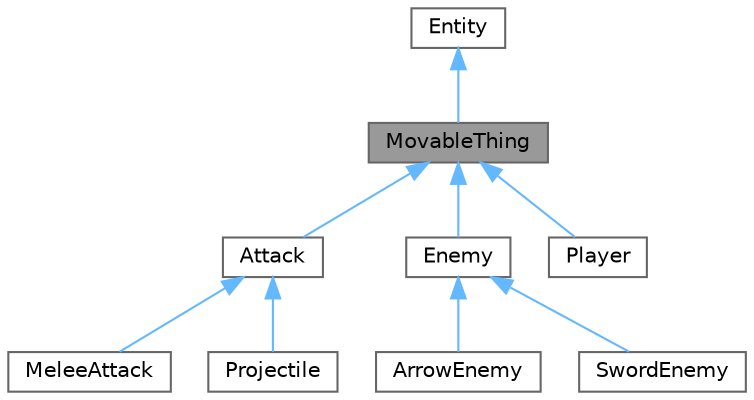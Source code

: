 digraph "MovableThing"
{
 // LATEX_PDF_SIZE
  bgcolor="transparent";
  edge [fontname=Helvetica,fontsize=10,labelfontname=Helvetica,labelfontsize=10];
  node [fontname=Helvetica,fontsize=10,shape=box,height=0.2,width=0.4];
  Node1 [id="Node000001",label="MovableThing",height=0.2,width=0.4,color="gray40", fillcolor="grey60", style="filled", fontcolor="black",tooltip="Representerar alla rörliga objekt i spelet."];
  Node2 -> Node1 [id="edge1_Node000001_Node000002",dir="back",color="steelblue1",style="solid",tooltip=" "];
  Node2 [id="Node000002",label="Entity",height=0.2,width=0.4,color="gray40", fillcolor="white", style="filled",URL="$classEntity.html",tooltip="Basklass för alla objekt i spelet."];
  Node1 -> Node3 [id="edge2_Node000001_Node000003",dir="back",color="steelblue1",style="solid",tooltip=" "];
  Node3 [id="Node000003",label="Attack",height=0.2,width=0.4,color="gray40", fillcolor="white", style="filled",URL="$classAttack.html",tooltip="Samlade funktioner för de olika attackerna i spelet."];
  Node3 -> Node4 [id="edge3_Node000003_Node000004",dir="back",color="steelblue1",style="solid",tooltip=" "];
  Node4 [id="Node000004",label="MeleeAttack",height=0.2,width=0.4,color="gray40", fillcolor="white", style="filled",URL="$classMeleeAttack.html",tooltip="Representerar en melee attack."];
  Node3 -> Node5 [id="edge4_Node000003_Node000005",dir="back",color="steelblue1",style="solid",tooltip=" "];
  Node5 [id="Node000005",label="Projectile",height=0.2,width=0.4,color="gray40", fillcolor="white", style="filled",URL="$classProjectile.html",tooltip="Representerar projektiler i spelet."];
  Node1 -> Node6 [id="edge5_Node000001_Node000006",dir="back",color="steelblue1",style="solid",tooltip=" "];
  Node6 [id="Node000006",label="Enemy",height=0.2,width=0.4,color="gray40", fillcolor="white", style="filled",URL="$classEnemy.html",tooltip="Klass som representerar en fiende i spelet, med funktioner för rörelse, attack och detektion."];
  Node6 -> Node7 [id="edge6_Node000006_Node000007",dir="back",color="steelblue1",style="solid",tooltip=" "];
  Node7 [id="Node000007",label="ArrowEnemy",height=0.2,width=0.4,color="gray40", fillcolor="white", style="filled",URL="$classArrowEnemy.html",tooltip="Klass som representerar en pilbågs fiende i spelet."];
  Node6 -> Node8 [id="edge7_Node000006_Node000008",dir="back",color="steelblue1",style="solid",tooltip=" "];
  Node8 [id="Node000008",label="SwordEnemy",height=0.2,width=0.4,color="gray40", fillcolor="white", style="filled",URL="$classSwordEnemy.html",tooltip="Representerar melee fiender i spelet."];
  Node1 -> Node9 [id="edge8_Node000001_Node000009",dir="back",color="steelblue1",style="solid",tooltip=" "];
  Node9 [id="Node000009",label="Player",height=0.2,width=0.4,color="gray40", fillcolor="white", style="filled",URL="$classPlayer.html",tooltip="Representerar spelaren i spelet."];
}
